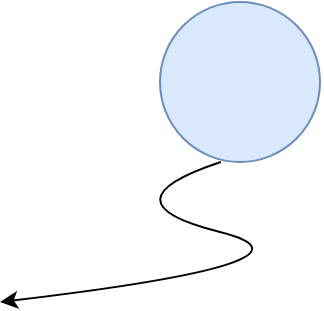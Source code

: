 <mxfile>
    <diagram id="crc0q_YELxRLGhhSkvIP" name="Page-1">
        <mxGraphModel dx="761" dy="563" grid="1" gridSize="10" guides="1" tooltips="1" connect="1" arrows="1" fold="1" page="1" pageScale="1" pageWidth="850" pageHeight="1100" math="0" shadow="0">
            <root>
                <mxCell id="0"/>
                <mxCell id="1" parent="0"/>
                <mxCell id="2" value="" style="ellipse;whiteSpace=wrap;html=1;aspect=fixed;fillColor=#dae8fc;strokeColor=#6c8ebf;" vertex="1" parent="1">
                    <mxGeometry x="270" y="140" width="80" height="80" as="geometry"/>
                </mxCell>
                <mxCell id="7" value="" style="curved=1;endArrow=classic;html=1;exitX=0.38;exitY=1;exitDx=0;exitDy=0;exitPerimeter=0;" edge="1" parent="1" source="2">
                    <mxGeometry width="50" height="50" relative="1" as="geometry">
                        <mxPoint x="360" y="320" as="sourcePoint"/>
                        <mxPoint x="190" y="290" as="targetPoint"/>
                        <Array as="points">
                            <mxPoint x="240" y="240"/>
                            <mxPoint x="360" y="270"/>
                        </Array>
                    </mxGeometry>
                </mxCell>
            </root>
        </mxGraphModel>
    </diagram>
</mxfile>